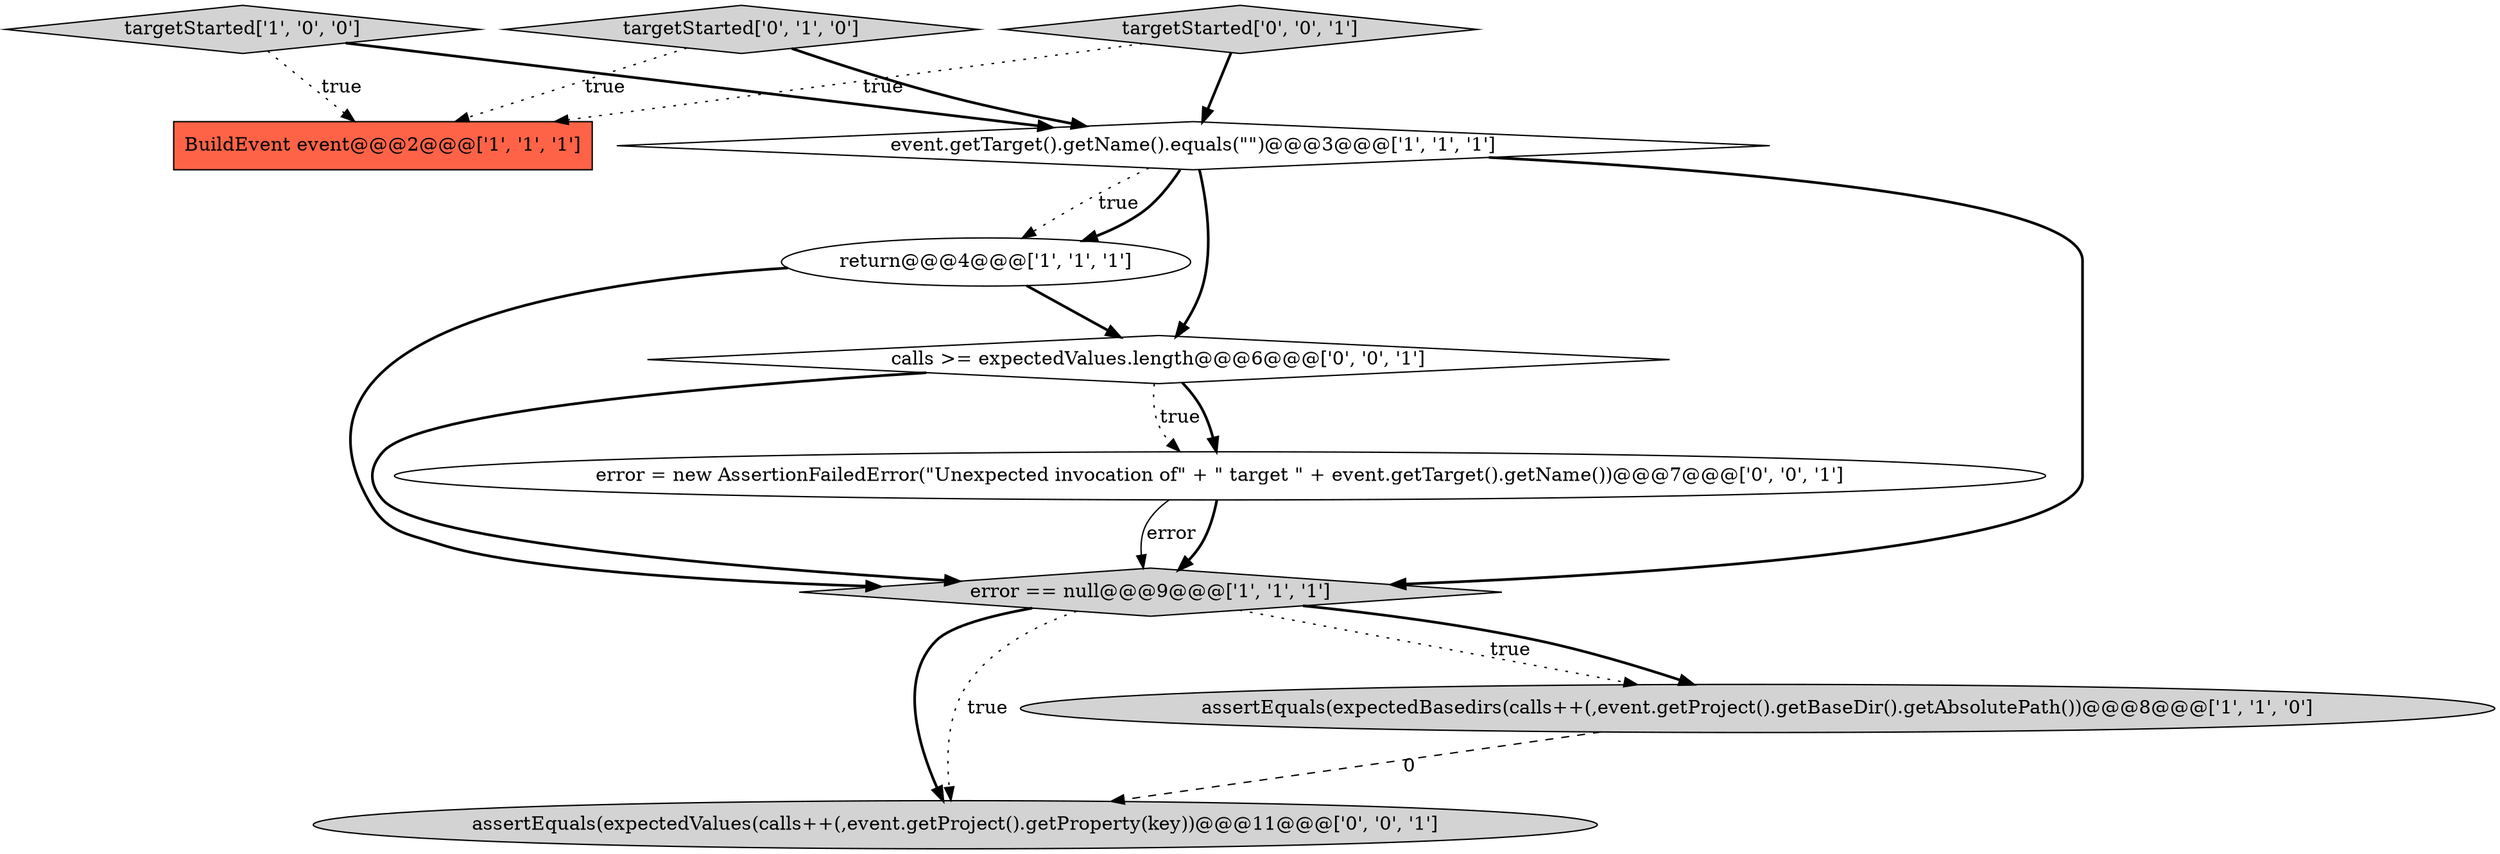 digraph {
0 [style = filled, label = "return@@@4@@@['1', '1', '1']", fillcolor = white, shape = ellipse image = "AAA0AAABBB1BBB"];
3 [style = filled, label = "event.getTarget().getName().equals(\"\")@@@3@@@['1', '1', '1']", fillcolor = white, shape = diamond image = "AAA0AAABBB1BBB"];
7 [style = filled, label = "assertEquals(expectedValues(calls++(,event.getProject().getProperty(key))@@@11@@@['0', '0', '1']", fillcolor = lightgray, shape = ellipse image = "AAA0AAABBB3BBB"];
5 [style = filled, label = "targetStarted['1', '0', '0']", fillcolor = lightgray, shape = diamond image = "AAA0AAABBB1BBB"];
9 [style = filled, label = "calls >= expectedValues.length@@@6@@@['0', '0', '1']", fillcolor = white, shape = diamond image = "AAA0AAABBB3BBB"];
2 [style = filled, label = "error == null@@@9@@@['1', '1', '1']", fillcolor = lightgray, shape = diamond image = "AAA0AAABBB1BBB"];
10 [style = filled, label = "error = new AssertionFailedError(\"Unexpected invocation of\" + \" target \" + event.getTarget().getName())@@@7@@@['0', '0', '1']", fillcolor = white, shape = ellipse image = "AAA0AAABBB3BBB"];
4 [style = filled, label = "BuildEvent event@@@2@@@['1', '1', '1']", fillcolor = tomato, shape = box image = "AAA0AAABBB1BBB"];
1 [style = filled, label = "assertEquals(expectedBasedirs(calls++(,event.getProject().getBaseDir().getAbsolutePath())@@@8@@@['1', '1', '0']", fillcolor = lightgray, shape = ellipse image = "AAA0AAABBB1BBB"];
8 [style = filled, label = "targetStarted['0', '0', '1']", fillcolor = lightgray, shape = diamond image = "AAA0AAABBB3BBB"];
6 [style = filled, label = "targetStarted['0', '1', '0']", fillcolor = lightgray, shape = diamond image = "AAA0AAABBB2BBB"];
10->2 [style = bold, label=""];
3->2 [style = bold, label=""];
2->7 [style = bold, label=""];
0->9 [style = bold, label=""];
9->2 [style = bold, label=""];
5->4 [style = dotted, label="true"];
10->2 [style = solid, label="error"];
8->3 [style = bold, label=""];
9->10 [style = dotted, label="true"];
3->0 [style = dotted, label="true"];
2->1 [style = dotted, label="true"];
1->7 [style = dashed, label="0"];
6->4 [style = dotted, label="true"];
3->0 [style = bold, label=""];
3->9 [style = bold, label=""];
2->1 [style = bold, label=""];
6->3 [style = bold, label=""];
5->3 [style = bold, label=""];
0->2 [style = bold, label=""];
8->4 [style = dotted, label="true"];
2->7 [style = dotted, label="true"];
9->10 [style = bold, label=""];
}
